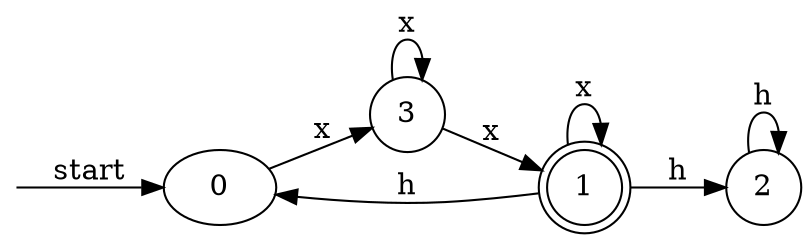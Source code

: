 digraph enfa {
    rankdir = LR;
    __start [style = invis, shape = point];
    __start -> "0" [ label = "start" ];
    node [shape = doublecircle]; "1"
    node [shape = circle];
    "1" -> "0" [ label = "h" ];
    "1" -> "2" [ label = "h" ];
    "0" -> "3" [ label = "x" ];
    "3" -> "3" [ label = "x" ];
    "3" -> "1" [ label = "x" ];
    "2" -> "2" [ label = "h" ];
    "1" -> "1" [ label = "x" ];
}
